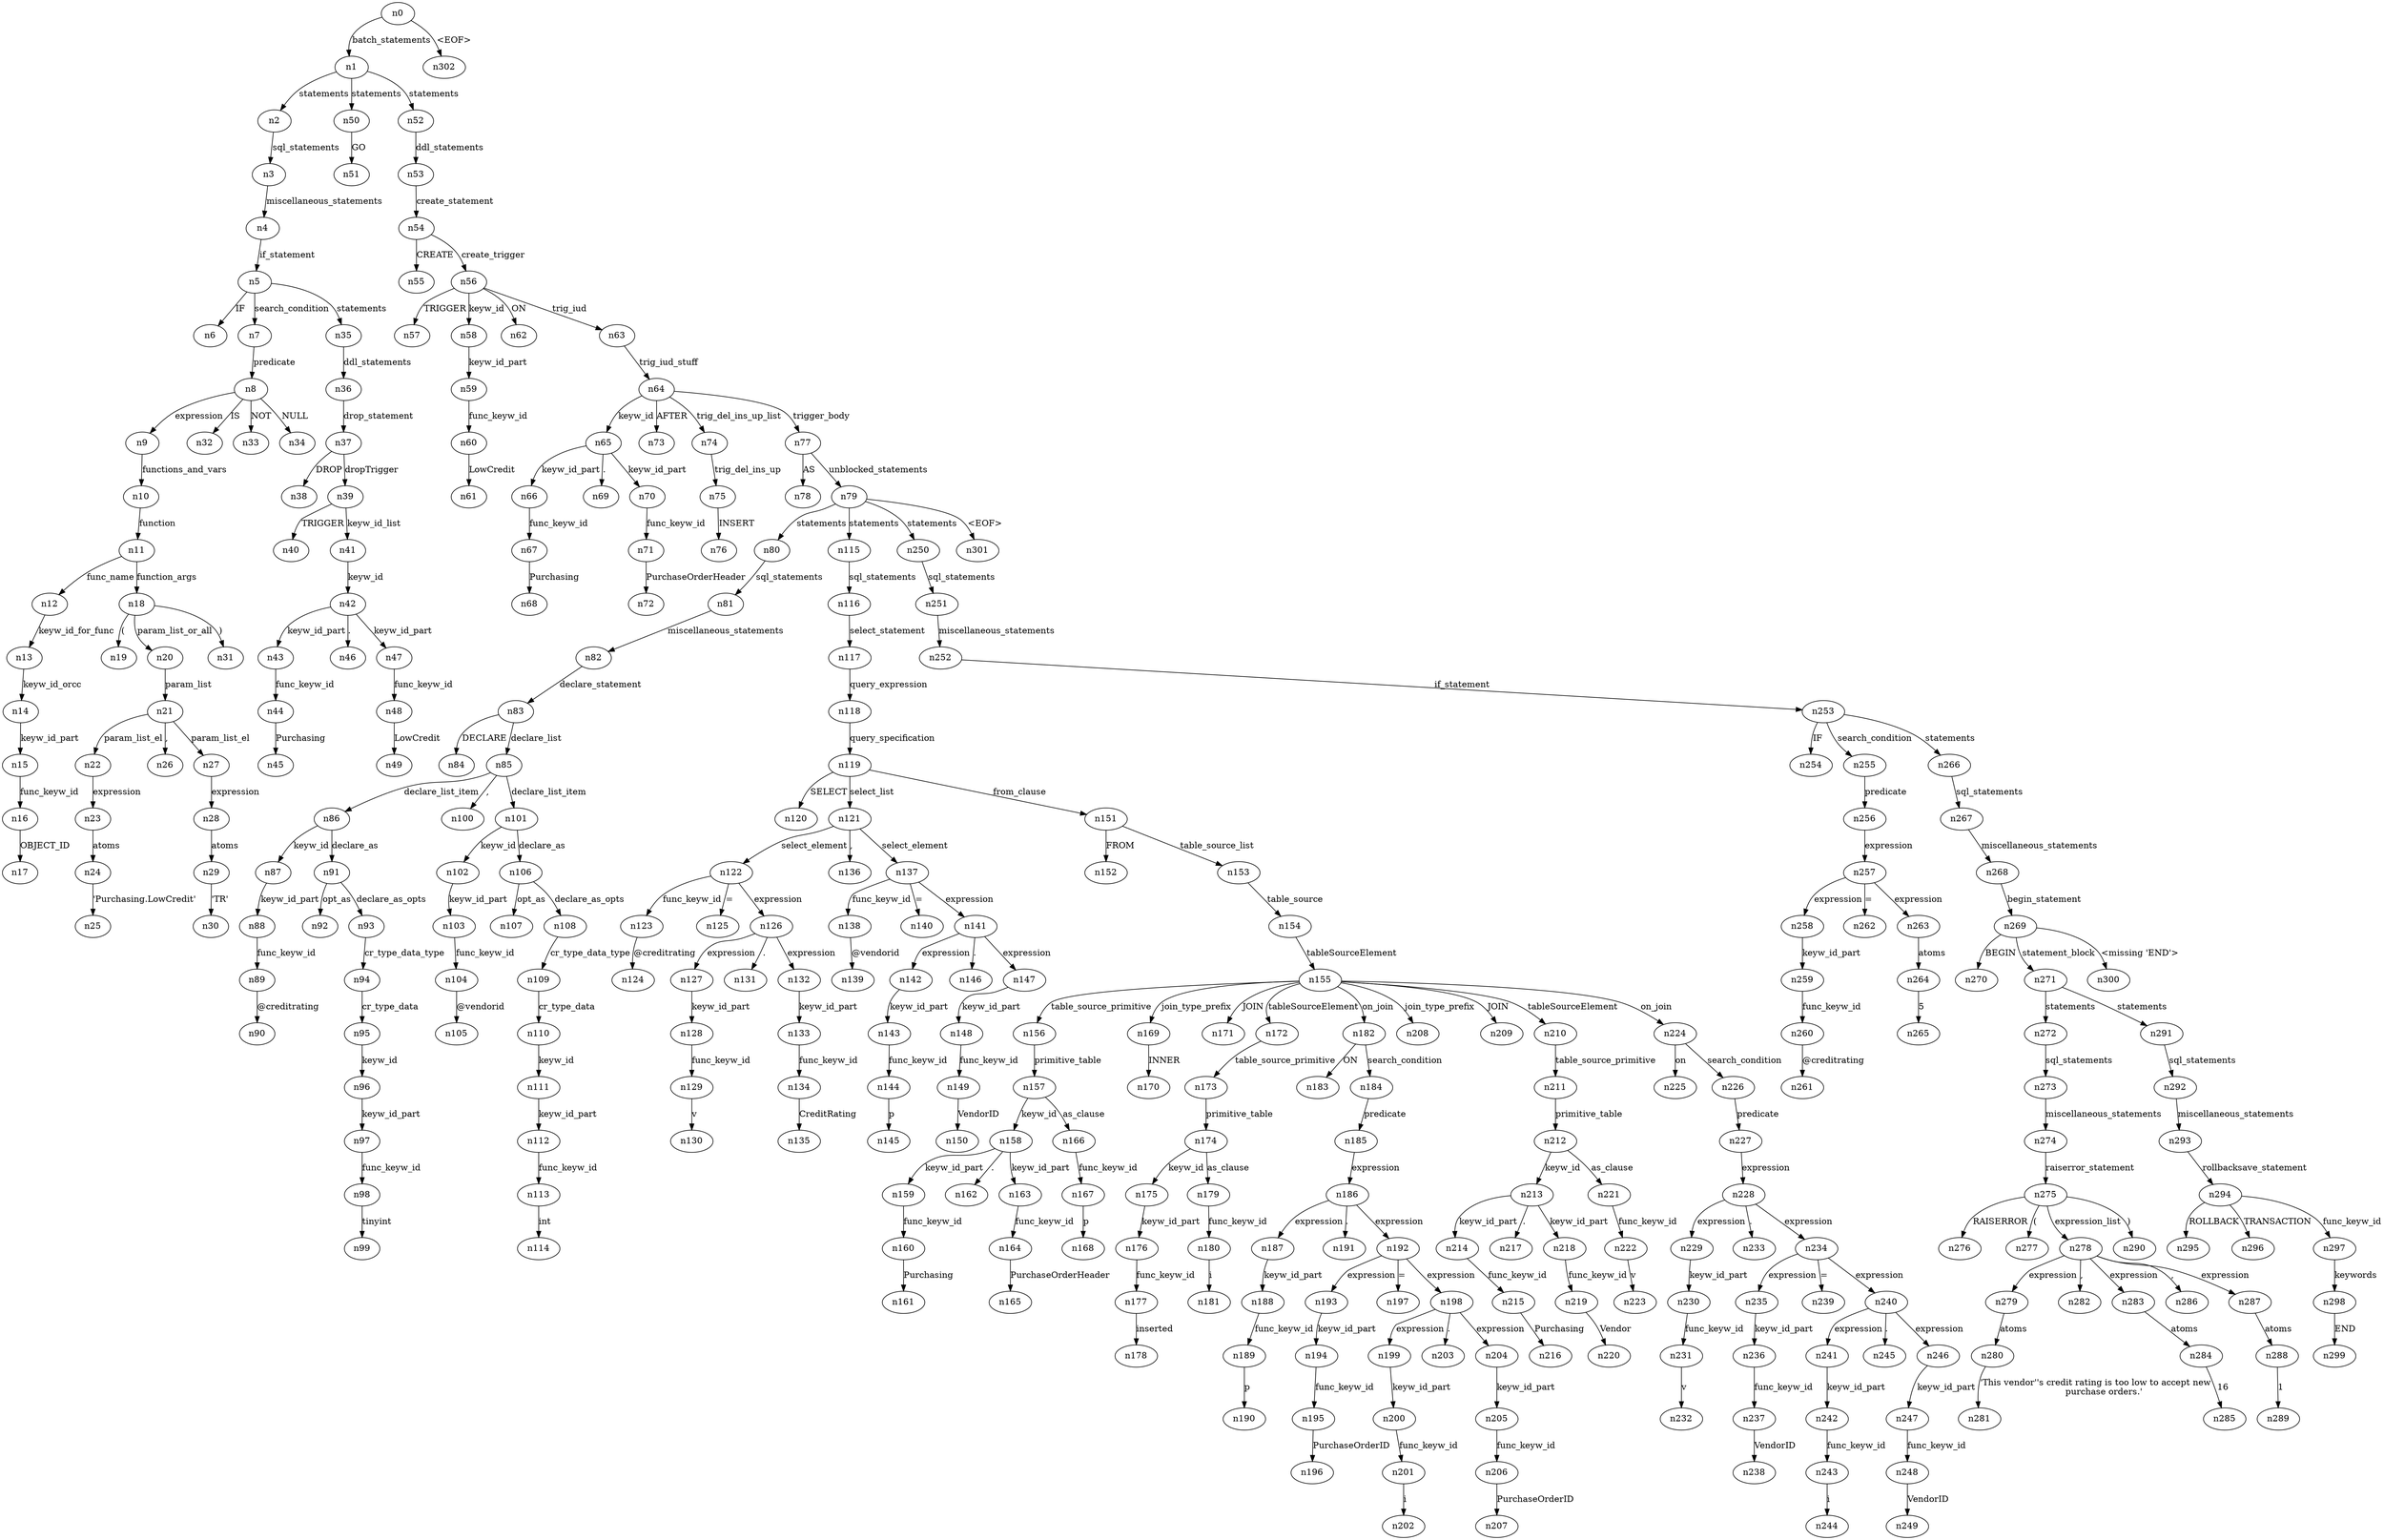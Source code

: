 digraph ParseTree {
  n0 -> n1 [label="batch_statements"];
  n1 -> n2 [label="statements"];
  n2 -> n3 [label="sql_statements"];
  n3 -> n4 [label="miscellaneous_statements"];
  n4 -> n5 [label="if_statement"];
  n5 -> n6 [label="IF"];
  n5 -> n7 [label="search_condition"];
  n7 -> n8 [label="predicate"];
  n8 -> n9 [label="expression"];
  n9 -> n10 [label="functions_and_vars"];
  n10 -> n11 [label="function"];
  n11 -> n12 [label="func_name"];
  n12 -> n13 [label="keyw_id_for_func"];
  n13 -> n14 [label="keyw_id_orcc"];
  n14 -> n15 [label="keyw_id_part"];
  n15 -> n16 [label="func_keyw_id"];
  n16 -> n17 [label="OBJECT_ID"];
  n11 -> n18 [label="function_args"];
  n18 -> n19 [label="("];
  n18 -> n20 [label="param_list_or_all"];
  n20 -> n21 [label="param_list"];
  n21 -> n22 [label="param_list_el"];
  n22 -> n23 [label="expression"];
  n23 -> n24 [label="atoms"];
  n24 -> n25 [label="'Purchasing.LowCredit'"];
  n21 -> n26 [label=","];
  n21 -> n27 [label="param_list_el"];
  n27 -> n28 [label="expression"];
  n28 -> n29 [label="atoms"];
  n29 -> n30 [label="'TR'"];
  n18 -> n31 [label=")"];
  n8 -> n32 [label="IS"];
  n8 -> n33 [label="NOT"];
  n8 -> n34 [label="NULL"];
  n5 -> n35 [label="statements"];
  n35 -> n36 [label="ddl_statements"];
  n36 -> n37 [label="drop_statement"];
  n37 -> n38 [label="DROP"];
  n37 -> n39 [label="dropTrigger"];
  n39 -> n40 [label="TRIGGER"];
  n39 -> n41 [label="keyw_id_list"];
  n41 -> n42 [label="keyw_id"];
  n42 -> n43 [label="keyw_id_part"];
  n43 -> n44 [label="func_keyw_id"];
  n44 -> n45 [label="Purchasing"];
  n42 -> n46 [label="."];
  n42 -> n47 [label="keyw_id_part"];
  n47 -> n48 [label="func_keyw_id"];
  n48 -> n49 [label="LowCredit"];
  n1 -> n50 [label="statements"];
  n50 -> n51 [label="GO"];
  n1 -> n52 [label="statements"];
  n52 -> n53 [label="ddl_statements"];
  n53 -> n54 [label="create_statement"];
  n54 -> n55 [label="CREATE"];
  n54 -> n56 [label="create_trigger"];
  n56 -> n57 [label="TRIGGER"];
  n56 -> n58 [label="keyw_id"];
  n58 -> n59 [label="keyw_id_part"];
  n59 -> n60 [label="func_keyw_id"];
  n60 -> n61 [label="LowCredit"];
  n56 -> n62 [label="ON"];
  n56 -> n63 [label="trig_iud"];
  n63 -> n64 [label="trig_iud_stuff"];
  n64 -> n65 [label="keyw_id"];
  n65 -> n66 [label="keyw_id_part"];
  n66 -> n67 [label="func_keyw_id"];
  n67 -> n68 [label="Purchasing"];
  n65 -> n69 [label="."];
  n65 -> n70 [label="keyw_id_part"];
  n70 -> n71 [label="func_keyw_id"];
  n71 -> n72 [label="PurchaseOrderHeader"];
  n64 -> n73 [label="AFTER"];
  n64 -> n74 [label="trig_del_ins_up_list"];
  n74 -> n75 [label="trig_del_ins_up"];
  n75 -> n76 [label="INSERT"];
  n64 -> n77 [label="trigger_body"];
  n77 -> n78 [label="AS"];
  n77 -> n79 [label="unblocked_statements"];
  n79 -> n80 [label="statements"];
  n80 -> n81 [label="sql_statements"];
  n81 -> n82 [label="miscellaneous_statements"];
  n82 -> n83 [label="declare_statement"];
  n83 -> n84 [label="DECLARE"];
  n83 -> n85 [label="declare_list"];
  n85 -> n86 [label="declare_list_item"];
  n86 -> n87 [label="keyw_id"];
  n87 -> n88 [label="keyw_id_part"];
  n88 -> n89 [label="func_keyw_id"];
  n89 -> n90 [label="@creditrating"];
  n86 -> n91 [label="declare_as"];
  n91 -> n92 [label="opt_as"];
  n91 -> n93 [label="declare_as_opts"];
  n93 -> n94 [label="cr_type_data_type"];
  n94 -> n95 [label="cr_type_data"];
  n95 -> n96 [label="keyw_id"];
  n96 -> n97 [label="keyw_id_part"];
  n97 -> n98 [label="func_keyw_id"];
  n98 -> n99 [label="tinyint"];
  n85 -> n100 [label=","];
  n85 -> n101 [label="declare_list_item"];
  n101 -> n102 [label="keyw_id"];
  n102 -> n103 [label="keyw_id_part"];
  n103 -> n104 [label="func_keyw_id"];
  n104 -> n105 [label="@vendorid"];
  n101 -> n106 [label="declare_as"];
  n106 -> n107 [label="opt_as"];
  n106 -> n108 [label="declare_as_opts"];
  n108 -> n109 [label="cr_type_data_type"];
  n109 -> n110 [label="cr_type_data"];
  n110 -> n111 [label="keyw_id"];
  n111 -> n112 [label="keyw_id_part"];
  n112 -> n113 [label="func_keyw_id"];
  n113 -> n114 [label="int"];
  n79 -> n115 [label="statements"];
  n115 -> n116 [label="sql_statements"];
  n116 -> n117 [label="select_statement"];
  n117 -> n118 [label="query_expression"];
  n118 -> n119 [label="query_specification"];
  n119 -> n120 [label="SELECT"];
  n119 -> n121 [label="select_list"];
  n121 -> n122 [label="select_element"];
  n122 -> n123 [label="func_keyw_id"];
  n123 -> n124 [label="@creditrating"];
  n122 -> n125 [label="="];
  n122 -> n126 [label="expression"];
  n126 -> n127 [label="expression"];
  n127 -> n128 [label="keyw_id_part"];
  n128 -> n129 [label="func_keyw_id"];
  n129 -> n130 [label="v"];
  n126 -> n131 [label="."];
  n126 -> n132 [label="expression"];
  n132 -> n133 [label="keyw_id_part"];
  n133 -> n134 [label="func_keyw_id"];
  n134 -> n135 [label="CreditRating"];
  n121 -> n136 [label=","];
  n121 -> n137 [label="select_element"];
  n137 -> n138 [label="func_keyw_id"];
  n138 -> n139 [label="@vendorid"];
  n137 -> n140 [label="="];
  n137 -> n141 [label="expression"];
  n141 -> n142 [label="expression"];
  n142 -> n143 [label="keyw_id_part"];
  n143 -> n144 [label="func_keyw_id"];
  n144 -> n145 [label="p"];
  n141 -> n146 [label="."];
  n141 -> n147 [label="expression"];
  n147 -> n148 [label="keyw_id_part"];
  n148 -> n149 [label="func_keyw_id"];
  n149 -> n150 [label="VendorID"];
  n119 -> n151 [label="from_clause"];
  n151 -> n152 [label="FROM"];
  n151 -> n153 [label="table_source_list"];
  n153 -> n154 [label="table_source"];
  n154 -> n155 [label="tableSourceElement"];
  n155 -> n156 [label="table_source_primitive"];
  n156 -> n157 [label="primitive_table"];
  n157 -> n158 [label="keyw_id"];
  n158 -> n159 [label="keyw_id_part"];
  n159 -> n160 [label="func_keyw_id"];
  n160 -> n161 [label="Purchasing"];
  n158 -> n162 [label="."];
  n158 -> n163 [label="keyw_id_part"];
  n163 -> n164 [label="func_keyw_id"];
  n164 -> n165 [label="PurchaseOrderHeader"];
  n157 -> n166 [label="as_clause"];
  n166 -> n167 [label="func_keyw_id"];
  n167 -> n168 [label="p"];
  n155 -> n169 [label="join_type_prefix"];
  n169 -> n170 [label="INNER"];
  n155 -> n171 [label="JOIN"];
  n155 -> n172 [label="tableSourceElement"];
  n172 -> n173 [label="table_source_primitive"];
  n173 -> n174 [label="primitive_table"];
  n174 -> n175 [label="keyw_id"];
  n175 -> n176 [label="keyw_id_part"];
  n176 -> n177 [label="func_keyw_id"];
  n177 -> n178 [label="inserted"];
  n174 -> n179 [label="as_clause"];
  n179 -> n180 [label="func_keyw_id"];
  n180 -> n181 [label="i"];
  n155 -> n182 [label="on_join"];
  n182 -> n183 [label="ON"];
  n182 -> n184 [label="search_condition"];
  n184 -> n185 [label="predicate"];
  n185 -> n186 [label="expression"];
  n186 -> n187 [label="expression"];
  n187 -> n188 [label="keyw_id_part"];
  n188 -> n189 [label="func_keyw_id"];
  n189 -> n190 [label="p"];
  n186 -> n191 [label="."];
  n186 -> n192 [label="expression"];
  n192 -> n193 [label="expression"];
  n193 -> n194 [label="keyw_id_part"];
  n194 -> n195 [label="func_keyw_id"];
  n195 -> n196 [label="PurchaseOrderID"];
  n192 -> n197 [label="="];
  n192 -> n198 [label="expression"];
  n198 -> n199 [label="expression"];
  n199 -> n200 [label="keyw_id_part"];
  n200 -> n201 [label="func_keyw_id"];
  n201 -> n202 [label="i"];
  n198 -> n203 [label="."];
  n198 -> n204 [label="expression"];
  n204 -> n205 [label="keyw_id_part"];
  n205 -> n206 [label="func_keyw_id"];
  n206 -> n207 [label="PurchaseOrderID"];
  n155 -> n208 [label="join_type_prefix"];
  n155 -> n209 [label="JOIN"];
  n155 -> n210 [label="tableSourceElement"];
  n210 -> n211 [label="table_source_primitive"];
  n211 -> n212 [label="primitive_table"];
  n212 -> n213 [label="keyw_id"];
  n213 -> n214 [label="keyw_id_part"];
  n214 -> n215 [label="func_keyw_id"];
  n215 -> n216 [label="Purchasing"];
  n213 -> n217 [label="."];
  n213 -> n218 [label="keyw_id_part"];
  n218 -> n219 [label="func_keyw_id"];
  n219 -> n220 [label="Vendor"];
  n212 -> n221 [label="as_clause"];
  n221 -> n222 [label="func_keyw_id"];
  n222 -> n223 [label="v"];
  n155 -> n224 [label="on_join"];
  n224 -> n225 [label="on"];
  n224 -> n226 [label="search_condition"];
  n226 -> n227 [label="predicate"];
  n227 -> n228 [label="expression"];
  n228 -> n229 [label="expression"];
  n229 -> n230 [label="keyw_id_part"];
  n230 -> n231 [label="func_keyw_id"];
  n231 -> n232 [label="v"];
  n228 -> n233 [label="."];
  n228 -> n234 [label="expression"];
  n234 -> n235 [label="expression"];
  n235 -> n236 [label="keyw_id_part"];
  n236 -> n237 [label="func_keyw_id"];
  n237 -> n238 [label="VendorID"];
  n234 -> n239 [label="="];
  n234 -> n240 [label="expression"];
  n240 -> n241 [label="expression"];
  n241 -> n242 [label="keyw_id_part"];
  n242 -> n243 [label="func_keyw_id"];
  n243 -> n244 [label="i"];
  n240 -> n245 [label="."];
  n240 -> n246 [label="expression"];
  n246 -> n247 [label="keyw_id_part"];
  n247 -> n248 [label="func_keyw_id"];
  n248 -> n249 [label="VendorID"];
  n79 -> n250 [label="statements"];
  n250 -> n251 [label="sql_statements"];
  n251 -> n252 [label="miscellaneous_statements"];
  n252 -> n253 [label="if_statement"];
  n253 -> n254 [label="IF"];
  n253 -> n255 [label="search_condition"];
  n255 -> n256 [label="predicate"];
  n256 -> n257 [label="expression"];
  n257 -> n258 [label="expression"];
  n258 -> n259 [label="keyw_id_part"];
  n259 -> n260 [label="func_keyw_id"];
  n260 -> n261 [label="@creditrating"];
  n257 -> n262 [label="="];
  n257 -> n263 [label="expression"];
  n263 -> n264 [label="atoms"];
  n264 -> n265 [label="5"];
  n253 -> n266 [label="statements"];
  n266 -> n267 [label="sql_statements"];
  n267 -> n268 [label="miscellaneous_statements"];
  n268 -> n269 [label="begin_statement"];
  n269 -> n270 [label="BEGIN"];
  n269 -> n271 [label="statement_block"];
  n271 -> n272 [label="statements"];
  n272 -> n273 [label="sql_statements"];
  n273 -> n274 [label="miscellaneous_statements"];
  n274 -> n275 [label="raiserror_statement"];
  n275 -> n276 [label="RAISERROR"];
  n275 -> n277 [label="("];
  n275 -> n278 [label="expression_list"];
  n278 -> n279 [label="expression"];
  n279 -> n280 [label="atoms"];
  n280 -> n281 [label="'This vendor''s credit rating is too low to accept new
      purchase orders.'"];
  n278 -> n282 [label=","];
  n278 -> n283 [label="expression"];
  n283 -> n284 [label="atoms"];
  n284 -> n285 [label="16"];
  n278 -> n286 [label=","];
  n278 -> n287 [label="expression"];
  n287 -> n288 [label="atoms"];
  n288 -> n289 [label="1"];
  n275 -> n290 [label=")"];
  n271 -> n291 [label="statements"];
  n291 -> n292 [label="sql_statements"];
  n292 -> n293 [label="miscellaneous_statements"];
  n293 -> n294 [label="rollbacksave_statement"];
  n294 -> n295 [label="ROLLBACK"];
  n294 -> n296 [label="TRANSACTION"];
  n294 -> n297 [label="func_keyw_id"];
  n297 -> n298 [label="keywords"];
  n298 -> n299 [label="END"];
  n269 -> n300 [label="<missing 'END'>"];
  n79 -> n301 [label="<EOF>"];
  n0 -> n302 [label="<EOF>"];
}
